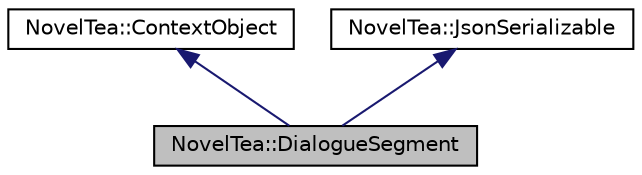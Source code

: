 digraph "NovelTea::DialogueSegment"
{
 // LATEX_PDF_SIZE
  bgcolor="transparent";
  edge [fontname="Helvetica",fontsize="10",labelfontname="Helvetica",labelfontsize="10"];
  node [fontname="Helvetica",fontsize="10",shape=record];
  Node1 [label="NovelTea::DialogueSegment",height=0.2,width=0.4,color="black", fillcolor="grey75", style="filled", fontcolor="black",tooltip=" "];
  Node2 -> Node1 [dir="back",color="midnightblue",fontsize="10",style="solid",fontname="Helvetica"];
  Node2 [label="NovelTea::ContextObject",height=0.2,width=0.4,color="black",URL="$class_novel_tea_1_1_context_object.htm",tooltip=" "];
  Node3 -> Node1 [dir="back",color="midnightblue",fontsize="10",style="solid",fontname="Helvetica"];
  Node3 [label="NovelTea::JsonSerializable",height=0.2,width=0.4,color="black",URL="$class_novel_tea_1_1_json_serializable.htm",tooltip=" "];
}
